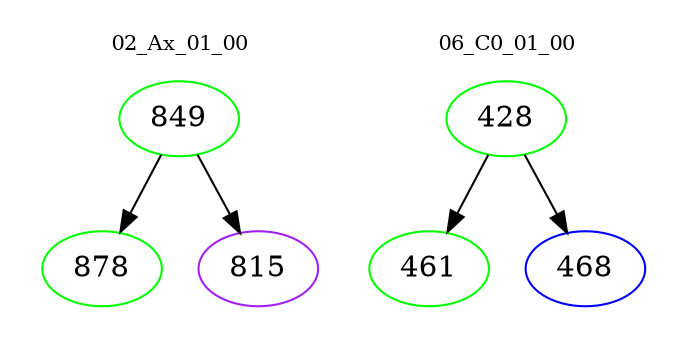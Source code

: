digraph{
subgraph cluster_0 {
color = white
label = "02_Ax_01_00";
fontsize=10;
T0_849 [label="849", color="green"]
T0_849 -> T0_878 [color="black"]
T0_878 [label="878", color="green"]
T0_849 -> T0_815 [color="black"]
T0_815 [label="815", color="purple"]
}
subgraph cluster_1 {
color = white
label = "06_C0_01_00";
fontsize=10;
T1_428 [label="428", color="green"]
T1_428 -> T1_461 [color="black"]
T1_461 [label="461", color="green"]
T1_428 -> T1_468 [color="black"]
T1_468 [label="468", color="blue"]
}
}
